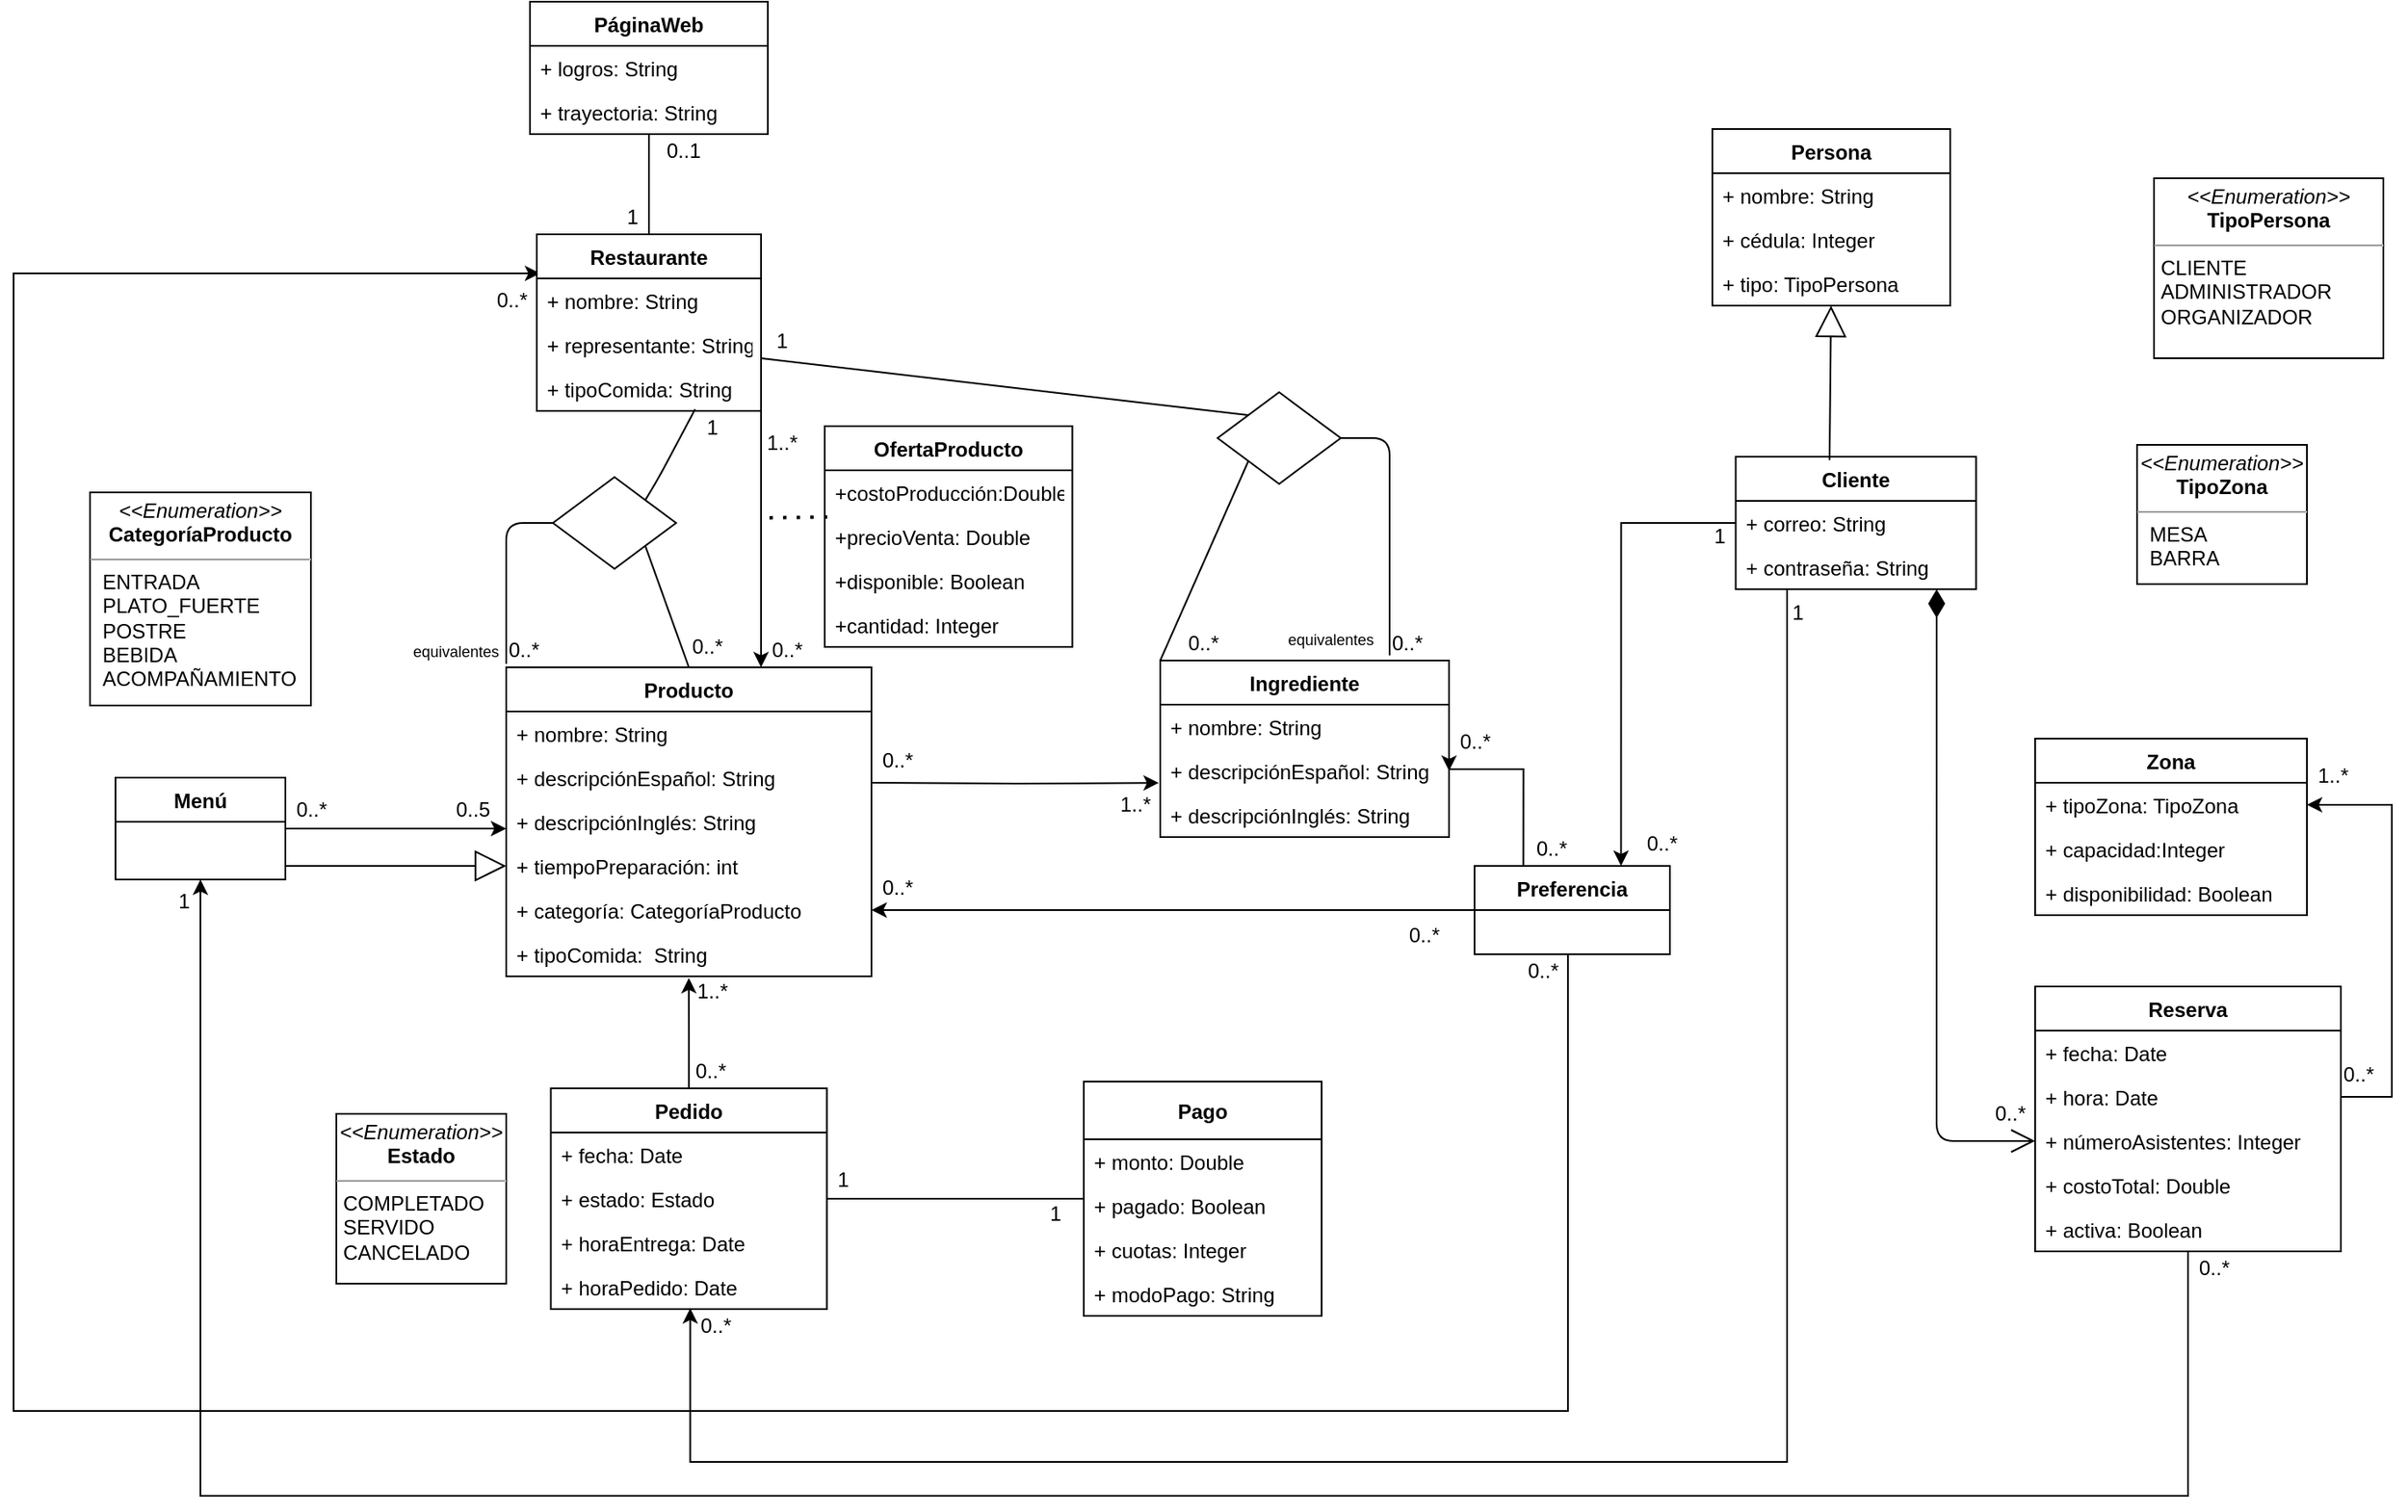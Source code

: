 <mxfile version="13.6.6" type="github">
  <diagram id="C5RBs43oDa-KdzZeNtuy" name="Page-1">
    <mxGraphModel dx="2070" dy="1846" grid="1" gridSize="10" guides="1" tooltips="1" connect="1" arrows="1" fold="1" page="1" pageScale="1" pageWidth="827" pageHeight="1169" math="0" shadow="0">
      <root>
        <mxCell id="WIyWlLk6GJQsqaUBKTNV-0" />
        <mxCell id="WIyWlLk6GJQsqaUBKTNV-1" parent="WIyWlLk6GJQsqaUBKTNV-0" />
        <mxCell id="G8lH4gLovTFMAIjntWoF-49" style="edgeStyle=orthogonalEdgeStyle;rounded=0;orthogonalLoop=1;jettySize=auto;html=1;entryX=-0.005;entryY=0.773;entryDx=0;entryDy=0;entryPerimeter=0;" parent="WIyWlLk6GJQsqaUBKTNV-1" target="G8lH4gLovTFMAIjntWoF-47" edge="1">
          <mxGeometry relative="1" as="geometry">
            <mxPoint x="535" y="420" as="sourcePoint" />
            <mxPoint x="695" y="417" as="targetPoint" />
          </mxGeometry>
        </mxCell>
        <mxCell id="G8lH4gLovTFMAIjntWoF-56" value="" style="endArrow=block;endSize=16;endFill=0;html=1;elbow=vertical;entryX=0;entryY=0.5;entryDx=0;entryDy=0;" parent="WIyWlLk6GJQsqaUBKTNV-1" target="G8lH4gLovTFMAIjntWoF-45" edge="1">
          <mxGeometry width="160" relative="1" as="geometry">
            <mxPoint x="190" y="469" as="sourcePoint" />
            <mxPoint x="330" y="462" as="targetPoint" />
          </mxGeometry>
        </mxCell>
        <mxCell id="G8lH4gLovTFMAIjntWoF-58" style="edgeStyle=none;rounded=0;orthogonalLoop=1;jettySize=auto;html=1;entryX=0.25;entryY=0;entryDx=0;entryDy=0;" parent="WIyWlLk6GJQsqaUBKTNV-1" source="G8lH4gLovTFMAIjntWoF-39" target="G8lH4gLovTFMAIjntWoF-39" edge="1">
          <mxGeometry relative="1" as="geometry" />
        </mxCell>
        <mxCell id="G8lH4gLovTFMAIjntWoF-59" style="edgeStyle=none;rounded=0;orthogonalLoop=1;jettySize=auto;html=1;exitX=0.5;exitY=0;exitDx=0;exitDy=0;" parent="WIyWlLk6GJQsqaUBKTNV-1" source="G8lH4gLovTFMAIjntWoF-39" target="G8lH4gLovTFMAIjntWoF-39" edge="1">
          <mxGeometry relative="1" as="geometry" />
        </mxCell>
        <mxCell id="lWYO2RM16D954IE-6P65-1" value="1..*" style="text;html=1;align=center;verticalAlign=middle;resizable=0;points=[];autosize=1;" parent="WIyWlLk6GJQsqaUBKTNV-1" vertex="1">
          <mxGeometry x="426" y="532.5" width="30" height="20" as="geometry" />
        </mxCell>
        <mxCell id="lWYO2RM16D954IE-6P65-16" value="&lt;p style=&quot;margin: 0px ; margin-top: 4px ; text-align: center&quot;&gt;&lt;i&gt;&amp;lt;&amp;lt;Enumeration&amp;gt;&amp;gt;&lt;/i&gt;&lt;br&gt;&lt;b&gt;CategoríaProducto&lt;/b&gt;&lt;/p&gt;&lt;hr size=&quot;1&quot;&gt;&lt;p style=&quot;margin: 0px ; margin-left: 4px&quot;&gt;&amp;nbsp;ENTRADA&lt;/p&gt;&lt;p style=&quot;margin: 0px ; margin-left: 4px&quot;&gt;&amp;nbsp;PLATO_FUERTE&lt;/p&gt;&lt;p style=&quot;margin: 0px ; margin-left: 4px&quot;&gt;&amp;nbsp;POSTRE&lt;/p&gt;&lt;p style=&quot;margin: 0px ; margin-left: 4px&quot;&gt;&amp;nbsp;BEBIDA&lt;/p&gt;&lt;p style=&quot;margin: 0px ; margin-left: 4px&quot;&gt;&amp;nbsp;ACOMPAÑAMIENTO&lt;/p&gt;" style="verticalAlign=top;align=left;overflow=fill;fontSize=12;fontFamily=Helvetica;html=1;" parent="WIyWlLk6GJQsqaUBKTNV-1" vertex="1">
          <mxGeometry x="75" y="249" width="130" height="125.5" as="geometry" />
        </mxCell>
        <mxCell id="lWYO2RM16D954IE-6P65-17" value="&lt;p style=&quot;margin: 0px ; margin-top: 4px ; text-align: center&quot;&gt;&lt;i&gt;&amp;lt;&amp;lt;Enumeration&amp;gt;&amp;gt;&lt;/i&gt;&lt;br&gt;&lt;b&gt;TipoZona&lt;/b&gt;&lt;/p&gt;&lt;hr size=&quot;1&quot;&gt;&lt;p style=&quot;margin: 0px ; margin-left: 4px&quot;&gt;&amp;nbsp;MESA&lt;/p&gt;&lt;p style=&quot;margin: 0px ; margin-left: 4px&quot;&gt;&amp;nbsp;BARRA&lt;/p&gt;&lt;p style=&quot;margin: 0px ; margin-left: 4px&quot;&gt;&lt;br&gt;&lt;/p&gt;" style="verticalAlign=top;align=left;overflow=fill;fontSize=12;fontFamily=Helvetica;html=1;" parent="WIyWlLk6GJQsqaUBKTNV-1" vertex="1">
          <mxGeometry x="1280" y="221" width="100" height="82" as="geometry" />
        </mxCell>
        <mxCell id="lWYO2RM16D954IE-6P65-52" style="edgeStyle=orthogonalEdgeStyle;rounded=0;orthogonalLoop=1;jettySize=auto;html=1;" parent="WIyWlLk6GJQsqaUBKTNV-1" source="G8lH4gLovTFMAIjntWoF-2" target="G8lH4gLovTFMAIjntWoF-25" edge="1">
          <mxGeometry relative="1" as="geometry">
            <Array as="points">
              <mxPoint x="470" y="250" />
              <mxPoint x="470" y="250" />
            </Array>
          </mxGeometry>
        </mxCell>
        <mxCell id="lWYO2RM16D954IE-6P65-53" value="" style="endArrow=none;dashed=1;html=1;dashPattern=1 3;strokeWidth=2;exitX=0.01;exitY=1.058;exitDx=0;exitDy=0;exitPerimeter=0;" parent="WIyWlLk6GJQsqaUBKTNV-1" source="lWYO2RM16D954IE-6P65-3" edge="1">
          <mxGeometry width="50" height="50" relative="1" as="geometry">
            <mxPoint x="568.5" y="280" as="sourcePoint" />
            <mxPoint x="470" y="264" as="targetPoint" />
          </mxGeometry>
        </mxCell>
        <mxCell id="lWYO2RM16D954IE-6P65-54" value="" style="rhombus;whiteSpace=wrap;html=1;" parent="WIyWlLk6GJQsqaUBKTNV-1" vertex="1">
          <mxGeometry x="347.5" y="240" width="72.5" height="54" as="geometry" />
        </mxCell>
        <mxCell id="lWYO2RM16D954IE-6P65-60" value="0..*" style="text;html=1;align=center;verticalAlign=middle;resizable=0;points=[];autosize=1;" parent="WIyWlLk6GJQsqaUBKTNV-1" vertex="1">
          <mxGeometry x="470" y="332" width="30" height="20" as="geometry" />
        </mxCell>
        <mxCell id="lWYO2RM16D954IE-6P65-64" value="1..*" style="text;html=1;align=center;verticalAlign=middle;resizable=0;points=[];autosize=1;" parent="WIyWlLk6GJQsqaUBKTNV-1" vertex="1">
          <mxGeometry x="675" y="423" width="30" height="20" as="geometry" />
        </mxCell>
        <mxCell id="lWYO2RM16D954IE-6P65-67" value="0..5" style="text;html=1;align=center;verticalAlign=middle;resizable=0;points=[];autosize=1;" parent="WIyWlLk6GJQsqaUBKTNV-1" vertex="1">
          <mxGeometry x="280" y="426" width="40" height="20" as="geometry" />
        </mxCell>
        <mxCell id="lWYO2RM16D954IE-6P65-68" style="edgeStyle=orthogonalEdgeStyle;rounded=0;orthogonalLoop=1;jettySize=auto;html=1;entryX=0.5;entryY=1.038;entryDx=0;entryDy=0;entryPerimeter=0;" parent="WIyWlLk6GJQsqaUBKTNV-1" source="lWYO2RM16D954IE-6P65-6" edge="1">
          <mxGeometry relative="1" as="geometry">
            <mxPoint x="427.5" y="534.988" as="targetPoint" />
          </mxGeometry>
        </mxCell>
        <mxCell id="lWYO2RM16D954IE-6P65-70" value="" style="endArrow=none;html=1;entryX=1;entryY=0.5;entryDx=0;entryDy=0;" parent="WIyWlLk6GJQsqaUBKTNV-1" source="lWYO2RM16D954IE-6P65-11" target="lWYO2RM16D954IE-6P65-7" edge="1">
          <mxGeometry width="50" height="50" relative="1" as="geometry">
            <mxPoint x="340" y="800" as="sourcePoint" />
            <mxPoint x="442" y="730" as="targetPoint" />
          </mxGeometry>
        </mxCell>
        <mxCell id="lWYO2RM16D954IE-6P65-71" value="1" style="text;html=1;align=center;verticalAlign=middle;resizable=0;points=[];autosize=1;" parent="WIyWlLk6GJQsqaUBKTNV-1" vertex="1">
          <mxGeometry x="507.5" y="644" width="20" height="20" as="geometry" />
        </mxCell>
        <mxCell id="lWYO2RM16D954IE-6P65-72" value="1" style="text;html=1;align=center;verticalAlign=middle;resizable=0;points=[];autosize=1;" parent="WIyWlLk6GJQsqaUBKTNV-1" vertex="1">
          <mxGeometry x="633.25" y="664" width="20" height="20" as="geometry" />
        </mxCell>
        <mxCell id="lWYO2RM16D954IE-6P65-73" value="0..*" style="text;html=1;align=center;verticalAlign=middle;resizable=0;points=[];autosize=1;" parent="WIyWlLk6GJQsqaUBKTNV-1" vertex="1">
          <mxGeometry x="425" y="580" width="30" height="20" as="geometry" />
        </mxCell>
        <mxCell id="lWYO2RM16D954IE-6P65-74" value="0..*" style="text;html=1;align=center;verticalAlign=middle;resizable=0;points=[];autosize=1;" parent="WIyWlLk6GJQsqaUBKTNV-1" vertex="1">
          <mxGeometry x="190" y="426" width="30" height="20" as="geometry" />
        </mxCell>
        <mxCell id="lWYO2RM16D954IE-6P65-75" value="1..*" style="text;html=1;align=center;verticalAlign=middle;resizable=0;points=[];autosize=1;" parent="WIyWlLk6GJQsqaUBKTNV-1" vertex="1">
          <mxGeometry x="467" y="210" width="30" height="20" as="geometry" />
        </mxCell>
        <mxCell id="lWYO2RM16D954IE-6P65-76" value="1" style="text;html=1;align=center;verticalAlign=middle;resizable=0;points=[];autosize=1;" parent="WIyWlLk6GJQsqaUBKTNV-1" vertex="1">
          <mxGeometry x="383.75" y="77" width="20" height="20" as="geometry" />
        </mxCell>
        <mxCell id="lWYO2RM16D954IE-6P65-77" value="0..1" style="text;html=1;align=center;verticalAlign=middle;resizable=0;points=[];autosize=1;" parent="WIyWlLk6GJQsqaUBKTNV-1" vertex="1">
          <mxGeometry x="403.75" y="38" width="40" height="20" as="geometry" />
        </mxCell>
        <mxCell id="lWYO2RM16D954IE-6P65-78" value="" style="endArrow=none;html=1;" parent="WIyWlLk6GJQsqaUBKTNV-1" source="G8lH4gLovTFMAIjntWoF-2" target="G8lH4gLovTFMAIjntWoF-24" edge="1">
          <mxGeometry width="50" height="50" relative="1" as="geometry">
            <mxPoint x="330" y="110" as="sourcePoint" />
            <mxPoint x="410" y="50" as="targetPoint" />
          </mxGeometry>
        </mxCell>
        <mxCell id="lWYO2RM16D954IE-6P65-81" value="" style="endArrow=block;endSize=16;endFill=0;html=1;elbow=vertical;" parent="WIyWlLk6GJQsqaUBKTNV-1" target="mlz2ho6D6sc-BdiUoQuA-1" edge="1">
          <mxGeometry width="160" relative="1" as="geometry">
            <mxPoint x="1099" y="230" as="sourcePoint" />
            <mxPoint x="1152" y="281" as="targetPoint" />
          </mxGeometry>
        </mxCell>
        <mxCell id="lWYO2RM16D954IE-6P65-160" style="edgeStyle=orthogonalEdgeStyle;rounded=0;orthogonalLoop=1;jettySize=auto;html=1;entryX=0.75;entryY=0;entryDx=0;entryDy=0;" parent="WIyWlLk6GJQsqaUBKTNV-1" source="lWYO2RM16D954IE-6P65-85" target="lWYO2RM16D954IE-6P65-143" edge="1">
          <mxGeometry relative="1" as="geometry" />
        </mxCell>
        <mxCell id="lWYO2RM16D954IE-6P65-94" style="edgeStyle=orthogonalEdgeStyle;rounded=0;orthogonalLoop=1;jettySize=auto;html=1;" parent="WIyWlLk6GJQsqaUBKTNV-1" source="G8lH4gLovTFMAIjntWoF-50" edge="1">
          <mxGeometry relative="1" as="geometry">
            <mxPoint x="320" y="447" as="targetPoint" />
          </mxGeometry>
        </mxCell>
        <mxCell id="G8lH4gLovTFMAIjntWoF-50" value="Menú" style="swimlane;fontStyle=1;align=center;verticalAlign=top;childLayout=stackLayout;horizontal=1;startSize=26;horizontalStack=0;resizeParent=1;resizeParentMax=0;resizeLast=0;collapsible=1;marginBottom=0;" parent="WIyWlLk6GJQsqaUBKTNV-1" vertex="1">
          <mxGeometry x="90" y="417" width="100" height="60" as="geometry" />
        </mxCell>
        <mxCell id="lWYO2RM16D954IE-6P65-98" value="0..*" style="text;html=1;align=center;verticalAlign=middle;resizable=0;points=[];autosize=1;" parent="WIyWlLk6GJQsqaUBKTNV-1" vertex="1">
          <mxGeometry x="535" y="397" width="30" height="20" as="geometry" />
        </mxCell>
        <mxCell id="lWYO2RM16D954IE-6P65-43" value="Reserva" style="swimlane;fontStyle=1;childLayout=stackLayout;horizontal=1;startSize=26;fillColor=none;horizontalStack=0;resizeParent=1;resizeParentMax=0;resizeLast=0;collapsible=1;marginBottom=0;" parent="WIyWlLk6GJQsqaUBKTNV-1" vertex="1">
          <mxGeometry x="1220" y="540" width="180" height="156" as="geometry" />
        </mxCell>
        <mxCell id="lWYO2RM16D954IE-6P65-44" value="+ fecha: Date" style="text;strokeColor=none;fillColor=none;align=left;verticalAlign=top;spacingLeft=4;spacingRight=4;overflow=hidden;rotatable=0;points=[[0,0.5],[1,0.5]];portConstraint=eastwest;" parent="lWYO2RM16D954IE-6P65-43" vertex="1">
          <mxGeometry y="26" width="180" height="26" as="geometry" />
        </mxCell>
        <mxCell id="lWYO2RM16D954IE-6P65-45" value="+ hora: Date&#xa;" style="text;strokeColor=none;fillColor=none;align=left;verticalAlign=top;spacingLeft=4;spacingRight=4;overflow=hidden;rotatable=0;points=[[0,0.5],[1,0.5]];portConstraint=eastwest;" parent="lWYO2RM16D954IE-6P65-43" vertex="1">
          <mxGeometry y="52" width="180" height="26" as="geometry" />
        </mxCell>
        <mxCell id="z9EYBBxq6BNeT-gzfXoJ-1" value="+ númeroAsistentes: Integer" style="text;strokeColor=none;fillColor=none;align=left;verticalAlign=top;spacingLeft=4;spacingRight=4;overflow=hidden;rotatable=0;points=[[0,0.5],[1,0.5]];portConstraint=eastwest;" parent="lWYO2RM16D954IE-6P65-43" vertex="1">
          <mxGeometry y="78" width="180" height="26" as="geometry" />
        </mxCell>
        <mxCell id="lWYO2RM16D954IE-6P65-46" value="+ costoTotal: Double" style="text;strokeColor=none;fillColor=none;align=left;verticalAlign=top;spacingLeft=4;spacingRight=4;overflow=hidden;rotatable=0;points=[[0,0.5],[1,0.5]];portConstraint=eastwest;" parent="lWYO2RM16D954IE-6P65-43" vertex="1">
          <mxGeometry y="104" width="180" height="26" as="geometry" />
        </mxCell>
        <mxCell id="LS7pylw66wCmVB_VHnnQ-7" value="+ activa: Boolean" style="text;strokeColor=none;fillColor=none;align=left;verticalAlign=top;spacingLeft=4;spacingRight=4;overflow=hidden;rotatable=0;points=[[0,0.5],[1,0.5]];portConstraint=eastwest;" parent="lWYO2RM16D954IE-6P65-43" vertex="1">
          <mxGeometry y="130" width="180" height="26" as="geometry" />
        </mxCell>
        <mxCell id="lWYO2RM16D954IE-6P65-113" value="" style="endArrow=none;html=1;entryX=1;entryY=1;entryDx=0;entryDy=0;exitX=0.5;exitY=0;exitDx=0;exitDy=0;" parent="WIyWlLk6GJQsqaUBKTNV-1" source="G8lH4gLovTFMAIjntWoF-25" target="lWYO2RM16D954IE-6P65-54" edge="1">
          <mxGeometry width="50" height="50" relative="1" as="geometry">
            <mxPoint x="394" y="331" as="sourcePoint" />
            <mxPoint x="441" y="240" as="targetPoint" />
          </mxGeometry>
        </mxCell>
        <mxCell id="lWYO2RM16D954IE-6P65-117" value="" style="endArrow=none;html=1;exitX=1;exitY=0;exitDx=0;exitDy=0;entryX=0.706;entryY=0.962;entryDx=0;entryDy=0;entryPerimeter=0;" parent="WIyWlLk6GJQsqaUBKTNV-1" source="lWYO2RM16D954IE-6P65-54" target="G8lH4gLovTFMAIjntWoF-17" edge="1">
          <mxGeometry width="50" height="50" relative="1" as="geometry">
            <mxPoint x="297.5" y="240" as="sourcePoint" />
            <mxPoint x="420" y="230" as="targetPoint" />
            <Array as="points">
              <mxPoint x="410" y="240" />
            </Array>
          </mxGeometry>
        </mxCell>
        <mxCell id="lWYO2RM16D954IE-6P65-118" value="" style="endArrow=none;html=1;entryX=0;entryY=0.5;entryDx=0;entryDy=0;" parent="WIyWlLk6GJQsqaUBKTNV-1" target="lWYO2RM16D954IE-6P65-54" edge="1">
          <mxGeometry width="50" height="50" relative="1" as="geometry">
            <mxPoint x="320" y="350" as="sourcePoint" />
            <mxPoint x="329" y="252" as="targetPoint" />
            <Array as="points">
              <mxPoint x="320" y="267" />
            </Array>
          </mxGeometry>
        </mxCell>
        <mxCell id="lWYO2RM16D954IE-6P65-119" value="0..*" style="text;html=1;align=center;verticalAlign=middle;resizable=0;points=[];autosize=1;" parent="WIyWlLk6GJQsqaUBKTNV-1" vertex="1">
          <mxGeometry x="315" y="332" width="30" height="20" as="geometry" />
        </mxCell>
        <mxCell id="lWYO2RM16D954IE-6P65-122" value="" style="rhombus;whiteSpace=wrap;html=1;" parent="WIyWlLk6GJQsqaUBKTNV-1" vertex="1">
          <mxGeometry x="738.75" y="190" width="72.5" height="54" as="geometry" />
        </mxCell>
        <mxCell id="G8lH4gLovTFMAIjntWoF-25" value="Producto" style="swimlane;fontStyle=1;align=center;verticalAlign=top;childLayout=stackLayout;horizontal=1;startSize=26;horizontalStack=0;resizeParent=1;resizeParentMax=0;resizeLast=0;collapsible=1;marginBottom=0;" parent="WIyWlLk6GJQsqaUBKTNV-1" vertex="1">
          <mxGeometry x="320" y="352" width="215" height="182" as="geometry" />
        </mxCell>
        <mxCell id="G8lH4gLovTFMAIjntWoF-26" value="+ nombre: String" style="text;strokeColor=none;fillColor=none;align=left;verticalAlign=top;spacingLeft=4;spacingRight=4;overflow=hidden;rotatable=0;points=[[0,0.5],[1,0.5]];portConstraint=eastwest;" parent="G8lH4gLovTFMAIjntWoF-25" vertex="1">
          <mxGeometry y="26" width="215" height="26" as="geometry" />
        </mxCell>
        <mxCell id="G8lH4gLovTFMAIjntWoF-43" value="+ descripciónEspañol: String" style="text;strokeColor=none;fillColor=none;align=left;verticalAlign=top;spacingLeft=4;spacingRight=4;overflow=hidden;rotatable=0;points=[[0,0.5],[1,0.5]];portConstraint=eastwest;" parent="G8lH4gLovTFMAIjntWoF-25" vertex="1">
          <mxGeometry y="52" width="215" height="26" as="geometry" />
        </mxCell>
        <mxCell id="G8lH4gLovTFMAIjntWoF-44" value="+ descripciónInglés: String" style="text;strokeColor=none;fillColor=none;align=left;verticalAlign=top;spacingLeft=4;spacingRight=4;overflow=hidden;rotatable=0;points=[[0,0.5],[1,0.5]];portConstraint=eastwest;" parent="G8lH4gLovTFMAIjntWoF-25" vertex="1">
          <mxGeometry y="78" width="215" height="26" as="geometry" />
        </mxCell>
        <mxCell id="G8lH4gLovTFMAIjntWoF-45" value="+ tiempoPreparación: int" style="text;strokeColor=none;fillColor=none;align=left;verticalAlign=top;spacingLeft=4;spacingRight=4;overflow=hidden;rotatable=0;points=[[0,0.5],[1,0.5]];portConstraint=eastwest;" parent="G8lH4gLovTFMAIjntWoF-25" vertex="1">
          <mxGeometry y="104" width="215" height="26" as="geometry" />
        </mxCell>
        <mxCell id="G8lH4gLovTFMAIjntWoF-33" value="+ categoría: CategoríaProducto" style="text;strokeColor=none;fillColor=none;align=left;verticalAlign=top;spacingLeft=4;spacingRight=4;overflow=hidden;rotatable=0;points=[[0,0.5],[1,0.5]];portConstraint=eastwest;" parent="G8lH4gLovTFMAIjntWoF-25" vertex="1">
          <mxGeometry y="130" width="215" height="26" as="geometry" />
        </mxCell>
        <mxCell id="lWYO2RM16D954IE-6P65-142" value="+ tipoComida:  String" style="text;strokeColor=none;fillColor=none;align=left;verticalAlign=top;spacingLeft=4;spacingRight=4;overflow=hidden;rotatable=0;points=[[0,0.5],[1,0.5]];portConstraint=eastwest;" parent="G8lH4gLovTFMAIjntWoF-25" vertex="1">
          <mxGeometry y="156" width="215" height="26" as="geometry" />
        </mxCell>
        <mxCell id="lWYO2RM16D954IE-6P65-128" value="" style="endArrow=none;html=1;entryX=1;entryY=0.808;entryDx=0;entryDy=0;exitX=0;exitY=0;exitDx=0;exitDy=0;entryPerimeter=0;" parent="WIyWlLk6GJQsqaUBKTNV-1" source="lWYO2RM16D954IE-6P65-122" target="fQCK8GI9MLXAGGj5P5s3-0" edge="1">
          <mxGeometry width="50" height="50" relative="1" as="geometry">
            <mxPoint x="840" y="370" as="sourcePoint" />
            <mxPoint x="890" y="320" as="targetPoint" />
          </mxGeometry>
        </mxCell>
        <mxCell id="lWYO2RM16D954IE-6P65-129" value="" style="endArrow=none;html=1;entryX=0;entryY=1;entryDx=0;entryDy=0;exitX=0;exitY=0;exitDx=0;exitDy=0;" parent="WIyWlLk6GJQsqaUBKTNV-1" source="G8lH4gLovTFMAIjntWoF-39" target="lWYO2RM16D954IE-6P65-122" edge="1">
          <mxGeometry width="50" height="50" relative="1" as="geometry">
            <mxPoint x="690" y="344" as="sourcePoint" />
            <mxPoint x="750" y="205" as="targetPoint" />
          </mxGeometry>
        </mxCell>
        <mxCell id="lWYO2RM16D954IE-6P65-131" value="" style="endArrow=none;html=1;entryX=1;entryY=0.5;entryDx=0;entryDy=0;" parent="WIyWlLk6GJQsqaUBKTNV-1" target="lWYO2RM16D954IE-6P65-122" edge="1">
          <mxGeometry width="50" height="50" relative="1" as="geometry">
            <mxPoint x="840" y="345" as="sourcePoint" />
            <mxPoint x="1260" y="315" as="targetPoint" />
            <Array as="points">
              <mxPoint x="840" y="217" />
            </Array>
          </mxGeometry>
        </mxCell>
        <mxCell id="lWYO2RM16D954IE-6P65-132" value="0..*" style="text;html=1;align=center;verticalAlign=middle;resizable=0;points=[];autosize=1;" parent="WIyWlLk6GJQsqaUBKTNV-1" vertex="1">
          <mxGeometry x="835" y="328" width="30" height="20" as="geometry" />
        </mxCell>
        <mxCell id="lWYO2RM16D954IE-6P65-2" value="OfertaProducto" style="swimlane;fontStyle=1;childLayout=stackLayout;horizontal=1;startSize=26;fillColor=none;horizontalStack=0;resizeParent=1;resizeParentMax=0;resizeLast=0;collapsible=1;marginBottom=0;shadow=0;" parent="WIyWlLk6GJQsqaUBKTNV-1" vertex="1">
          <mxGeometry x="507.5" y="210" width="145.75" height="130" as="geometry" />
        </mxCell>
        <mxCell id="lWYO2RM16D954IE-6P65-3" value="+costoProducción:Double" style="text;strokeColor=none;fillColor=none;align=left;verticalAlign=top;spacingLeft=4;spacingRight=4;overflow=hidden;rotatable=0;points=[[0,0.5],[1,0.5]];portConstraint=eastwest;" parent="lWYO2RM16D954IE-6P65-2" vertex="1">
          <mxGeometry y="26" width="145.75" height="26" as="geometry" />
        </mxCell>
        <mxCell id="lWYO2RM16D954IE-6P65-4" value="+precioVenta: Double" style="text;strokeColor=none;fillColor=none;align=left;verticalAlign=top;spacingLeft=4;spacingRight=4;overflow=hidden;rotatable=0;points=[[0,0.5],[1,0.5]];portConstraint=eastwest;" parent="lWYO2RM16D954IE-6P65-2" vertex="1">
          <mxGeometry y="52" width="145.75" height="26" as="geometry" />
        </mxCell>
        <mxCell id="lWYO2RM16D954IE-6P65-5" value="+disponible: Boolean" style="text;strokeColor=none;fillColor=none;align=left;verticalAlign=top;spacingLeft=4;spacingRight=4;overflow=hidden;rotatable=0;points=[[0,0.5],[1,0.5]];portConstraint=eastwest;" parent="lWYO2RM16D954IE-6P65-2" vertex="1">
          <mxGeometry y="78" width="145.75" height="26" as="geometry" />
        </mxCell>
        <mxCell id="v-9dEvFphqcEGyPLS1hG-0" value="+cantidad: Integer" style="text;strokeColor=none;fillColor=none;align=left;verticalAlign=top;spacingLeft=4;spacingRight=4;overflow=hidden;rotatable=0;points=[[0,0.5],[1,0.5]];portConstraint=eastwest;" parent="lWYO2RM16D954IE-6P65-2" vertex="1">
          <mxGeometry y="104" width="145.75" height="26" as="geometry" />
        </mxCell>
        <mxCell id="lWYO2RM16D954IE-6P65-135" value="0..*" style="text;html=1;align=center;verticalAlign=middle;resizable=0;points=[];autosize=1;" parent="WIyWlLk6GJQsqaUBKTNV-1" vertex="1">
          <mxGeometry x="1190" y="604.5" width="30" height="20" as="geometry" />
        </mxCell>
        <mxCell id="lWYO2RM16D954IE-6P65-137" style="edgeStyle=orthogonalEdgeStyle;rounded=0;orthogonalLoop=1;jettySize=auto;html=1;entryX=1;entryY=0.5;entryDx=0;entryDy=0;" parent="WIyWlLk6GJQsqaUBKTNV-1" source="lWYO2RM16D954IE-6P65-45" target="lWYO2RM16D954IE-6P65-19" edge="1">
          <mxGeometry relative="1" as="geometry">
            <Array as="points">
              <mxPoint x="1430" y="605" />
              <mxPoint x="1430" y="433" />
            </Array>
          </mxGeometry>
        </mxCell>
        <mxCell id="lWYO2RM16D954IE-6P65-139" value="0..*" style="text;html=1;align=center;verticalAlign=middle;resizable=0;points=[];autosize=1;" parent="WIyWlLk6GJQsqaUBKTNV-1" vertex="1">
          <mxGeometry x="1395" y="582" width="30" height="20" as="geometry" />
        </mxCell>
        <mxCell id="lWYO2RM16D954IE-6P65-150" style="edgeStyle=orthogonalEdgeStyle;rounded=0;orthogonalLoop=1;jettySize=auto;html=1;exitX=0;exitY=0.5;exitDx=0;exitDy=0;" parent="WIyWlLk6GJQsqaUBKTNV-1" source="lWYO2RM16D954IE-6P65-143" target="G8lH4gLovTFMAIjntWoF-33" edge="1">
          <mxGeometry relative="1" as="geometry" />
        </mxCell>
        <mxCell id="lWYO2RM16D954IE-6P65-152" style="edgeStyle=orthogonalEdgeStyle;rounded=0;orthogonalLoop=1;jettySize=auto;html=1;exitX=0.25;exitY=0;exitDx=0;exitDy=0;entryX=1;entryY=0.5;entryDx=0;entryDy=0;" parent="WIyWlLk6GJQsqaUBKTNV-1" source="lWYO2RM16D954IE-6P65-143" edge="1" target="G8lH4gLovTFMAIjntWoF-47">
          <mxGeometry relative="1" as="geometry">
            <mxPoint x="870" y="420" as="targetPoint" />
            <Array as="points">
              <mxPoint x="919" y="412" />
            </Array>
          </mxGeometry>
        </mxCell>
        <mxCell id="lWYO2RM16D954IE-6P65-151" value="0..*" style="text;html=1;align=center;verticalAlign=middle;resizable=0;points=[];autosize=1;" parent="WIyWlLk6GJQsqaUBKTNV-1" vertex="1">
          <mxGeometry x="535" y="471.5" width="30" height="20" as="geometry" />
        </mxCell>
        <mxCell id="lWYO2RM16D954IE-6P65-166" style="edgeStyle=orthogonalEdgeStyle;rounded=0;orthogonalLoop=1;jettySize=auto;html=1;" parent="WIyWlLk6GJQsqaUBKTNV-1" source="lWYO2RM16D954IE-6P65-143" edge="1">
          <mxGeometry relative="1" as="geometry">
            <mxPoint x="340" y="120" as="targetPoint" />
            <Array as="points">
              <mxPoint x="945" y="790" />
              <mxPoint x="30" y="790" />
              <mxPoint x="30" y="120" />
            </Array>
          </mxGeometry>
        </mxCell>
        <mxCell id="lWYO2RM16D954IE-6P65-168" value="0..*" style="text;html=1;align=center;verticalAlign=middle;resizable=0;points=[];autosize=1;" parent="WIyWlLk6GJQsqaUBKTNV-1" vertex="1">
          <mxGeometry x="308" y="126" width="30" height="20" as="geometry" />
        </mxCell>
        <mxCell id="lWYO2RM16D954IE-6P65-6" value="Pedido" style="swimlane;fontStyle=1;childLayout=stackLayout;horizontal=1;startSize=26;fillColor=none;horizontalStack=0;resizeParent=1;resizeParentMax=0;resizeLast=0;collapsible=1;marginBottom=0;" parent="WIyWlLk6GJQsqaUBKTNV-1" vertex="1">
          <mxGeometry x="346.25" y="600" width="162.5" height="130" as="geometry" />
        </mxCell>
        <mxCell id="lWYO2RM16D954IE-6P65-8" value="+ fecha: Date" style="text;strokeColor=none;fillColor=none;align=left;verticalAlign=top;spacingLeft=4;spacingRight=4;overflow=hidden;rotatable=0;points=[[0,0.5],[1,0.5]];portConstraint=eastwest;" parent="lWYO2RM16D954IE-6P65-6" vertex="1">
          <mxGeometry y="26" width="162.5" height="26" as="geometry" />
        </mxCell>
        <mxCell id="lWYO2RM16D954IE-6P65-7" value="+ estado: Estado" style="text;strokeColor=none;fillColor=none;align=left;verticalAlign=top;spacingLeft=4;spacingRight=4;overflow=hidden;rotatable=0;points=[[0,0.5],[1,0.5]];portConstraint=eastwest;" parent="lWYO2RM16D954IE-6P65-6" vertex="1">
          <mxGeometry y="52" width="162.5" height="26" as="geometry" />
        </mxCell>
        <mxCell id="lWYO2RM16D954IE-6P65-10" value="+ horaEntrega: Date" style="text;strokeColor=none;fillColor=none;align=left;verticalAlign=top;spacingLeft=4;spacingRight=4;overflow=hidden;rotatable=0;points=[[0,0.5],[1,0.5]];portConstraint=eastwest;" parent="lWYO2RM16D954IE-6P65-6" vertex="1">
          <mxGeometry y="78" width="162.5" height="26" as="geometry" />
        </mxCell>
        <mxCell id="z9EYBBxq6BNeT-gzfXoJ-0" value="+ horaPedido: Date" style="text;strokeColor=none;fillColor=none;align=left;verticalAlign=top;spacingLeft=4;spacingRight=4;overflow=hidden;rotatable=0;points=[[0,0.5],[1,0.5]];portConstraint=eastwest;" parent="lWYO2RM16D954IE-6P65-6" vertex="1">
          <mxGeometry y="104" width="162.5" height="26" as="geometry" />
        </mxCell>
        <mxCell id="hV3lQQJAesStD1puutez-0" value="&lt;font style=&quot;font-size: 9px&quot;&gt;equivalentes&lt;/font&gt;" style="text;html=1;align=center;verticalAlign=middle;resizable=0;points=[];autosize=1;" parent="WIyWlLk6GJQsqaUBKTNV-1" vertex="1">
          <mxGeometry x="255" y="332" width="70" height="20" as="geometry" />
        </mxCell>
        <mxCell id="hV3lQQJAesStD1puutez-2" value="&lt;font style=&quot;font-size: 9px&quot;&gt;equivalentes&lt;/font&gt;" style="text;html=1;align=center;verticalAlign=middle;resizable=0;points=[];autosize=1;" parent="WIyWlLk6GJQsqaUBKTNV-1" vertex="1">
          <mxGeometry x="770" y="325" width="70" height="20" as="geometry" />
        </mxCell>
        <mxCell id="hV3lQQJAesStD1puutez-7" value="0..*" style="text;html=1;align=center;verticalAlign=middle;resizable=0;points=[];autosize=1;" parent="WIyWlLk6GJQsqaUBKTNV-1" vertex="1">
          <mxGeometry x="715" y="328" width="30" height="20" as="geometry" />
        </mxCell>
        <mxCell id="hV3lQQJAesStD1puutez-8" value="1" style="text;html=1;align=center;verticalAlign=middle;resizable=0;points=[];autosize=1;" parent="WIyWlLk6GJQsqaUBKTNV-1" vertex="1">
          <mxGeometry x="472" y="150" width="20" height="20" as="geometry" />
        </mxCell>
        <mxCell id="lWYO2RM16D954IE-6P65-18" value="Zona" style="swimlane;fontStyle=1;childLayout=stackLayout;horizontal=1;startSize=26;fillColor=none;horizontalStack=0;resizeParent=1;resizeParentMax=0;resizeLast=0;collapsible=1;marginBottom=0;" parent="WIyWlLk6GJQsqaUBKTNV-1" vertex="1">
          <mxGeometry x="1220" y="394" width="160" height="104" as="geometry">
            <mxRectangle x="570" y="90" width="60" height="26" as="alternateBounds" />
          </mxGeometry>
        </mxCell>
        <mxCell id="lWYO2RM16D954IE-6P65-19" value="+ tipoZona: TipoZona" style="text;strokeColor=none;fillColor=none;align=left;verticalAlign=top;spacingLeft=4;spacingRight=4;overflow=hidden;rotatable=0;points=[[0,0.5],[1,0.5]];portConstraint=eastwest;" parent="lWYO2RM16D954IE-6P65-18" vertex="1">
          <mxGeometry y="26" width="160" height="26" as="geometry" />
        </mxCell>
        <mxCell id="fQCK8GI9MLXAGGj5P5s3-3" value="+ capacidad:Integer" style="text;strokeColor=none;fillColor=none;align=left;verticalAlign=top;spacingLeft=4;spacingRight=4;overflow=hidden;rotatable=0;points=[[0,0.5],[1,0.5]];portConstraint=eastwest;" vertex="1" parent="lWYO2RM16D954IE-6P65-18">
          <mxGeometry y="52" width="160" height="26" as="geometry" />
        </mxCell>
        <mxCell id="lWYO2RM16D954IE-6P65-21" value="+ disponibilidad: Boolean" style="text;strokeColor=none;fillColor=none;align=left;verticalAlign=top;spacingLeft=4;spacingRight=4;overflow=hidden;rotatable=0;points=[[0,0.5],[1,0.5]];portConstraint=eastwest;" parent="lWYO2RM16D954IE-6P65-18" vertex="1">
          <mxGeometry y="78" width="160" height="26" as="geometry" />
        </mxCell>
        <mxCell id="4QOUBigQVk_e8kGPV9fo-7" value="" style="endArrow=open;html=1;endSize=12;startArrow=diamondThin;startSize=14;startFill=1;edgeStyle=orthogonalEdgeStyle;align=left;verticalAlign=bottom;entryX=0;entryY=0.5;entryDx=0;entryDy=0;exitX=0.836;exitY=1;exitDx=0;exitDy=0;exitPerimeter=0;" parent="WIyWlLk6GJQsqaUBKTNV-1" target="z9EYBBxq6BNeT-gzfXoJ-1" edge="1" source="lWYO2RM16D954IE-6P65-87">
          <mxGeometry x="0.777" y="191" relative="1" as="geometry">
            <mxPoint x="1160" y="310" as="sourcePoint" />
            <mxPoint x="1310" y="510" as="targetPoint" />
            <mxPoint as="offset" />
          </mxGeometry>
        </mxCell>
        <mxCell id="4QOUBigQVk_e8kGPV9fo-9" value="1" style="text;html=1;align=center;verticalAlign=middle;resizable=0;points=[];autosize=1;" parent="WIyWlLk6GJQsqaUBKTNV-1" vertex="1">
          <mxGeometry x="1023.75" y="265" width="20" height="20" as="geometry" />
        </mxCell>
        <mxCell id="pvyvYuHBWzStjaBC78xh-2" value="0..*" style="text;html=1;align=center;verticalAlign=middle;resizable=0;points=[];autosize=1;" parent="WIyWlLk6GJQsqaUBKTNV-1" vertex="1">
          <mxGeometry x="845" y="500" width="30" height="20" as="geometry" />
        </mxCell>
        <mxCell id="LS7pylw66wCmVB_VHnnQ-4" value="0..*" style="text;html=1;align=center;verticalAlign=middle;resizable=0;points=[];autosize=1;" parent="WIyWlLk6GJQsqaUBKTNV-1" vertex="1">
          <mxGeometry x="428" y="730" width="30" height="20" as="geometry" />
        </mxCell>
        <mxCell id="4QOUBigQVk_e8kGPV9fo-12" value="0..*" style="text;html=1;align=center;verticalAlign=middle;resizable=0;points=[];autosize=1;" parent="WIyWlLk6GJQsqaUBKTNV-1" vertex="1">
          <mxGeometry x="423" y="330" width="30" height="20" as="geometry" />
        </mxCell>
        <mxCell id="pvyvYuHBWzStjaBC78xh-3" value="0..*" style="text;html=1;align=center;verticalAlign=middle;resizable=0;points=[];autosize=1;" parent="WIyWlLk6GJQsqaUBKTNV-1" vertex="1">
          <mxGeometry x="914.75" y="521" width="30" height="20" as="geometry" />
        </mxCell>
        <mxCell id="pvyvYuHBWzStjaBC78xh-4" value="0..*" style="text;html=1;align=center;verticalAlign=middle;resizable=0;points=[];autosize=1;" parent="WIyWlLk6GJQsqaUBKTNV-1" vertex="1">
          <mxGeometry x="920" y="449" width="30" height="20" as="geometry" />
        </mxCell>
        <mxCell id="pvyvYuHBWzStjaBC78xh-5" value="0..*" style="text;html=1;align=center;verticalAlign=middle;resizable=0;points=[];autosize=1;" parent="WIyWlLk6GJQsqaUBKTNV-1" vertex="1">
          <mxGeometry x="985" y="446" width="30" height="20" as="geometry" />
        </mxCell>
        <mxCell id="pvyvYuHBWzStjaBC78xh-6" value="0..*" style="text;html=1;align=center;verticalAlign=middle;resizable=0;points=[];autosize=1;" parent="WIyWlLk6GJQsqaUBKTNV-1" vertex="1">
          <mxGeometry x="875" y="386" width="30" height="20" as="geometry" />
        </mxCell>
        <mxCell id="lWYO2RM16D954IE-6P65-143" value="Preferencia" style="swimlane;fontStyle=1;childLayout=stackLayout;horizontal=1;startSize=26;fillColor=none;horizontalStack=0;resizeParent=1;resizeParentMax=0;resizeLast=0;collapsible=1;marginBottom=0;shadow=0;strokeColor=#000000;" parent="WIyWlLk6GJQsqaUBKTNV-1" vertex="1">
          <mxGeometry x="890" y="469" width="115" height="52" as="geometry" />
        </mxCell>
        <mxCell id="LS7pylw66wCmVB_VHnnQ-3" style="edgeStyle=orthogonalEdgeStyle;rounded=0;orthogonalLoop=1;jettySize=auto;html=1;entryX=0.505;entryY=0.979;entryDx=0;entryDy=0;entryPerimeter=0;" parent="WIyWlLk6GJQsqaUBKTNV-1" source="lWYO2RM16D954IE-6P65-87" target="z9EYBBxq6BNeT-gzfXoJ-0" edge="1">
          <mxGeometry relative="1" as="geometry">
            <mxPoint x="1052.5" y="604.5" as="sourcePoint" />
            <Array as="points">
              <mxPoint x="1074" y="820" />
              <mxPoint x="428" y="820" />
            </Array>
          </mxGeometry>
        </mxCell>
        <mxCell id="LS7pylw66wCmVB_VHnnQ-5" value="1" style="text;html=1;align=center;verticalAlign=middle;resizable=0;points=[];autosize=1;" parent="WIyWlLk6GJQsqaUBKTNV-1" vertex="1">
          <mxGeometry x="1070" y="310" width="20" height="20" as="geometry" />
        </mxCell>
        <mxCell id="LS7pylw66wCmVB_VHnnQ-6" value="&lt;p style=&quot;margin: 0px ; margin-top: 4px ; text-align: center&quot;&gt;&lt;i&gt;&amp;lt;&amp;lt;Enumeration&amp;gt;&amp;gt;&lt;/i&gt;&lt;br&gt;&lt;b&gt;Estado&lt;/b&gt;&lt;/p&gt;&lt;hr size=&quot;1&quot;&gt;&lt;p style=&quot;margin: 0px ; margin-left: 4px&quot;&gt;&lt;span&gt;COMPLETADO&lt;/span&gt;&lt;/p&gt;&lt;p style=&quot;margin: 0px ; margin-left: 4px&quot;&gt;&lt;span&gt;SERVIDO&lt;/span&gt;&lt;/p&gt;&lt;p style=&quot;margin: 0px ; margin-left: 4px&quot;&gt;CANCELADO&lt;/p&gt;&lt;p style=&quot;margin: 0px ; margin-left: 4px&quot;&gt;&lt;br&gt;&lt;/p&gt;" style="verticalAlign=top;align=left;overflow=fill;fontSize=12;fontFamily=Helvetica;html=1;" parent="WIyWlLk6GJQsqaUBKTNV-1" vertex="1">
          <mxGeometry x="220" y="615" width="100" height="100" as="geometry" />
        </mxCell>
        <mxCell id="lWYO2RM16D954IE-6P65-11" value="Pago" style="swimlane;fontStyle=1;childLayout=stackLayout;horizontal=1;startSize=34;fillColor=none;horizontalStack=0;resizeParent=1;resizeParentMax=0;resizeLast=0;collapsible=1;marginBottom=0;" parent="WIyWlLk6GJQsqaUBKTNV-1" vertex="1">
          <mxGeometry x="660" y="596" width="140" height="138" as="geometry" />
        </mxCell>
        <mxCell id="4QOUBigQVk_e8kGPV9fo-13" value="+ monto: Double" style="text;strokeColor=none;fillColor=none;align=left;verticalAlign=top;spacingLeft=4;spacingRight=4;overflow=hidden;rotatable=0;points=[[0,0.5],[1,0.5]];portConstraint=eastwest;" parent="lWYO2RM16D954IE-6P65-11" vertex="1">
          <mxGeometry y="34" width="140" height="26" as="geometry" />
        </mxCell>
        <mxCell id="lWYO2RM16D954IE-6P65-13" value="+ pagado: Boolean" style="text;strokeColor=none;fillColor=none;align=left;verticalAlign=top;spacingLeft=4;spacingRight=4;overflow=hidden;rotatable=0;points=[[0,0.5],[1,0.5]];portConstraint=eastwest;" parent="lWYO2RM16D954IE-6P65-11" vertex="1">
          <mxGeometry y="60" width="140" height="26" as="geometry" />
        </mxCell>
        <mxCell id="lWYO2RM16D954IE-6P65-14" value="+ cuotas: Integer" style="text;strokeColor=none;fillColor=none;align=left;verticalAlign=top;spacingLeft=4;spacingRight=4;overflow=hidden;rotatable=0;points=[[0,0.5],[1,0.5]];portConstraint=eastwest;" parent="lWYO2RM16D954IE-6P65-11" vertex="1">
          <mxGeometry y="86" width="140" height="26" as="geometry" />
        </mxCell>
        <mxCell id="lWYO2RM16D954IE-6P65-15" value="+ modoPago: String" style="text;strokeColor=none;fillColor=none;align=left;verticalAlign=top;spacingLeft=4;spacingRight=4;overflow=hidden;rotatable=0;points=[[0,0.5],[1,0.5]];portConstraint=eastwest;" parent="lWYO2RM16D954IE-6P65-11" vertex="1">
          <mxGeometry y="112" width="140" height="26" as="geometry" />
        </mxCell>
        <mxCell id="LS7pylw66wCmVB_VHnnQ-8" style="edgeStyle=orthogonalEdgeStyle;rounded=0;orthogonalLoop=1;jettySize=auto;html=1;entryX=0.5;entryY=1;entryDx=0;entryDy=0;" parent="WIyWlLk6GJQsqaUBKTNV-1" source="LS7pylw66wCmVB_VHnnQ-7" target="G8lH4gLovTFMAIjntWoF-50" edge="1">
          <mxGeometry relative="1" as="geometry">
            <Array as="points">
              <mxPoint x="1310" y="840" />
              <mxPoint x="140" y="840" />
            </Array>
          </mxGeometry>
        </mxCell>
        <mxCell id="LS7pylw66wCmVB_VHnnQ-9" value="1" style="text;html=1;align=center;verticalAlign=middle;resizable=0;points=[];autosize=1;" parent="WIyWlLk6GJQsqaUBKTNV-1" vertex="1">
          <mxGeometry x="120" y="480" width="20" height="20" as="geometry" />
        </mxCell>
        <mxCell id="LS7pylw66wCmVB_VHnnQ-10" value="0..*" style="text;html=1;align=center;verticalAlign=middle;resizable=0;points=[];autosize=1;" parent="WIyWlLk6GJQsqaUBKTNV-1" vertex="1">
          <mxGeometry x="1310" y="696" width="30" height="20" as="geometry" />
        </mxCell>
        <mxCell id="fQCK8GI9MLXAGGj5P5s3-1" value="1" style="text;html=1;align=center;verticalAlign=middle;resizable=0;points=[];autosize=1;" vertex="1" parent="WIyWlLk6GJQsqaUBKTNV-1">
          <mxGeometry x="431" y="201" width="20" height="20" as="geometry" />
        </mxCell>
        <mxCell id="G8lH4gLovTFMAIjntWoF-2" value="Restaurante" style="swimlane;fontStyle=1;align=center;verticalAlign=top;childLayout=stackLayout;horizontal=1;startSize=26;horizontalStack=0;resizeParent=1;resizeParentMax=0;resizeLast=0;collapsible=1;marginBottom=0;" parent="WIyWlLk6GJQsqaUBKTNV-1" vertex="1">
          <mxGeometry x="338" y="97" width="132" height="104" as="geometry" />
        </mxCell>
        <mxCell id="G8lH4gLovTFMAIjntWoF-3" value="+ nombre: String" style="text;strokeColor=none;fillColor=none;align=left;verticalAlign=top;spacingLeft=4;spacingRight=4;overflow=hidden;rotatable=0;points=[[0,0.5],[1,0.5]];portConstraint=eastwest;" parent="G8lH4gLovTFMAIjntWoF-2" vertex="1">
          <mxGeometry y="26" width="132" height="26" as="geometry" />
        </mxCell>
        <mxCell id="fQCK8GI9MLXAGGj5P5s3-0" value="+ representante: String" style="text;strokeColor=none;fillColor=none;align=left;verticalAlign=top;spacingLeft=4;spacingRight=4;overflow=hidden;rotatable=0;points=[[0,0.5],[1,0.5]];portConstraint=eastwest;" vertex="1" parent="G8lH4gLovTFMAIjntWoF-2">
          <mxGeometry y="52" width="132" height="26" as="geometry" />
        </mxCell>
        <mxCell id="G8lH4gLovTFMAIjntWoF-17" value="+ tipoComida: String" style="text;strokeColor=none;fillColor=none;align=left;verticalAlign=top;spacingLeft=4;spacingRight=4;overflow=hidden;rotatable=0;points=[[0,0.5],[1,0.5]];portConstraint=eastwest;" parent="G8lH4gLovTFMAIjntWoF-2" vertex="1">
          <mxGeometry y="78" width="132" height="26" as="geometry" />
        </mxCell>
        <mxCell id="lWYO2RM16D954IE-6P65-85" value="Cliente" style="swimlane;fontStyle=1;childLayout=stackLayout;horizontal=1;startSize=26;fillColor=none;horizontalStack=0;resizeParent=1;resizeParentMax=0;resizeLast=0;collapsible=1;marginBottom=0;shadow=0;" parent="WIyWlLk6GJQsqaUBKTNV-1" vertex="1">
          <mxGeometry x="1043.75" y="228" width="141.5" height="78" as="geometry" />
        </mxCell>
        <mxCell id="lWYO2RM16D954IE-6P65-86" value="+ correo: String" style="text;strokeColor=none;fillColor=none;align=left;verticalAlign=top;spacingLeft=4;spacingRight=4;overflow=hidden;rotatable=0;points=[[0,0.5],[1,0.5]];portConstraint=eastwest;" parent="lWYO2RM16D954IE-6P65-85" vertex="1">
          <mxGeometry y="26" width="141.5" height="26" as="geometry" />
        </mxCell>
        <mxCell id="lWYO2RM16D954IE-6P65-87" value="+ contraseña: String" style="text;strokeColor=none;fillColor=none;align=left;verticalAlign=top;spacingLeft=4;spacingRight=4;overflow=hidden;rotatable=0;points=[[0,0.5],[1,0.5]];portConstraint=eastwest;" parent="lWYO2RM16D954IE-6P65-85" vertex="1">
          <mxGeometry y="52" width="141.5" height="26" as="geometry" />
        </mxCell>
        <mxCell id="mlz2ho6D6sc-BdiUoQuA-2" value="1..*" style="text;html=1;align=center;verticalAlign=middle;resizable=0;points=[];autosize=1;" vertex="1" parent="WIyWlLk6GJQsqaUBKTNV-1">
          <mxGeometry x="1380" y="406" width="30" height="20" as="geometry" />
        </mxCell>
        <mxCell id="G8lH4gLovTFMAIjntWoF-39" value="Ingrediente" style="swimlane;fontStyle=1;align=center;verticalAlign=top;childLayout=stackLayout;horizontal=1;startSize=26;horizontalStack=0;resizeParent=1;resizeParentMax=0;resizeLast=0;collapsible=1;marginBottom=0;" parent="WIyWlLk6GJQsqaUBKTNV-1" vertex="1">
          <mxGeometry x="705" y="348" width="170" height="104" as="geometry" />
        </mxCell>
        <mxCell id="G8lH4gLovTFMAIjntWoF-40" value="+ nombre: String" style="text;strokeColor=none;fillColor=none;align=left;verticalAlign=top;spacingLeft=4;spacingRight=4;overflow=hidden;rotatable=0;points=[[0,0.5],[1,0.5]];portConstraint=eastwest;" parent="G8lH4gLovTFMAIjntWoF-39" vertex="1">
          <mxGeometry y="26" width="170" height="26" as="geometry" />
        </mxCell>
        <mxCell id="G8lH4gLovTFMAIjntWoF-47" value="+ descripciónEspañol: String" style="text;strokeColor=none;fillColor=none;align=left;verticalAlign=top;spacingLeft=4;spacingRight=4;overflow=hidden;rotatable=0;points=[[0,0.5],[1,0.5]];portConstraint=eastwest;" parent="G8lH4gLovTFMAIjntWoF-39" vertex="1">
          <mxGeometry y="52" width="170" height="26" as="geometry" />
        </mxCell>
        <mxCell id="G8lH4gLovTFMAIjntWoF-46" value="+ descripciónInglés: String" style="text;strokeColor=none;fillColor=none;align=left;verticalAlign=top;spacingLeft=4;spacingRight=4;overflow=hidden;rotatable=0;points=[[0,0.5],[1,0.5]];portConstraint=eastwest;" parent="G8lH4gLovTFMAIjntWoF-39" vertex="1">
          <mxGeometry y="78" width="170" height="26" as="geometry" />
        </mxCell>
        <mxCell id="G8lH4gLovTFMAIjntWoF-20" value="PáginaWeb" style="swimlane;fontStyle=1;align=center;verticalAlign=top;childLayout=stackLayout;horizontal=1;startSize=26;horizontalStack=0;resizeParent=1;resizeParentMax=0;resizeLast=0;collapsible=1;marginBottom=0;" parent="WIyWlLk6GJQsqaUBKTNV-1" vertex="1">
          <mxGeometry x="334" y="-40" width="140" height="78" as="geometry" />
        </mxCell>
        <mxCell id="G8lH4gLovTFMAIjntWoF-21" value="+ logros: String" style="text;strokeColor=none;fillColor=none;align=left;verticalAlign=top;spacingLeft=4;spacingRight=4;overflow=hidden;rotatable=0;points=[[0,0.5],[1,0.5]];portConstraint=eastwest;" parent="G8lH4gLovTFMAIjntWoF-20" vertex="1">
          <mxGeometry y="26" width="140" height="26" as="geometry" />
        </mxCell>
        <mxCell id="G8lH4gLovTFMAIjntWoF-24" value="+ trayectoria: String" style="text;strokeColor=none;fillColor=none;align=left;verticalAlign=top;spacingLeft=4;spacingRight=4;overflow=hidden;rotatable=0;points=[[0,0.5],[1,0.5]];portConstraint=eastwest;" parent="G8lH4gLovTFMAIjntWoF-20" vertex="1">
          <mxGeometry y="52" width="140" height="26" as="geometry" />
        </mxCell>
        <mxCell id="lWYO2RM16D954IE-6P65-40" style="edgeStyle=orthogonalEdgeStyle;rounded=0;orthogonalLoop=1;jettySize=auto;html=1;exitX=1;exitY=0.5;exitDx=0;exitDy=0;" parent="G8lH4gLovTFMAIjntWoF-20" source="G8lH4gLovTFMAIjntWoF-21" target="G8lH4gLovTFMAIjntWoF-21" edge="1">
          <mxGeometry relative="1" as="geometry" />
        </mxCell>
        <mxCell id="fQCK8GI9MLXAGGj5P5s3-2" value="&lt;p style=&quot;margin: 0px ; margin-top: 4px ; text-align: center&quot;&gt;&lt;i&gt;&amp;lt;&amp;lt;Enumeration&amp;gt;&amp;gt;&lt;/i&gt;&lt;br&gt;&lt;b&gt;TipoPersona&lt;/b&gt;&lt;/p&gt;&lt;hr size=&quot;1&quot;&gt;&lt;p style=&quot;margin: 0px ; margin-left: 4px&quot;&gt;CLIENTE&lt;/p&gt;&lt;p style=&quot;margin: 0px ; margin-left: 4px&quot;&gt;ADMINISTRADOR&lt;/p&gt;&lt;p style=&quot;margin: 0px ; margin-left: 4px&quot;&gt;ORGANIZADOR&lt;/p&gt;&lt;p style=&quot;margin: 0px ; margin-left: 4px&quot;&gt;&lt;br&gt;&lt;/p&gt;&lt;p style=&quot;margin: 0px ; margin-left: 4px&quot;&gt;&lt;br&gt;&lt;/p&gt;" style="verticalAlign=top;align=left;overflow=fill;fontSize=12;fontFamily=Helvetica;html=1;" vertex="1" parent="WIyWlLk6GJQsqaUBKTNV-1">
          <mxGeometry x="1290" y="64" width="135" height="106" as="geometry" />
        </mxCell>
        <mxCell id="lWYO2RM16D954IE-6P65-90" value="Persona" style="swimlane;fontStyle=1;childLayout=stackLayout;horizontal=1;startSize=26;fillColor=none;horizontalStack=0;resizeParent=1;resizeParentMax=0;resizeLast=0;collapsible=1;marginBottom=0;" parent="WIyWlLk6GJQsqaUBKTNV-1" vertex="1">
          <mxGeometry x="1030" y="35" width="140" height="104" as="geometry" />
        </mxCell>
        <mxCell id="lWYO2RM16D954IE-6P65-91" value="+ nombre: String" style="text;strokeColor=none;fillColor=none;align=left;verticalAlign=top;spacingLeft=4;spacingRight=4;overflow=hidden;rotatable=0;points=[[0,0.5],[1,0.5]];portConstraint=eastwest;" parent="lWYO2RM16D954IE-6P65-90" vertex="1">
          <mxGeometry y="26" width="140" height="26" as="geometry" />
        </mxCell>
        <mxCell id="lWYO2RM16D954IE-6P65-92" value="+ cédula: Integer" style="text;strokeColor=none;fillColor=none;align=left;verticalAlign=top;spacingLeft=4;spacingRight=4;overflow=hidden;rotatable=0;points=[[0,0.5],[1,0.5]];portConstraint=eastwest;" parent="lWYO2RM16D954IE-6P65-90" vertex="1">
          <mxGeometry y="52" width="140" height="26" as="geometry" />
        </mxCell>
        <mxCell id="mlz2ho6D6sc-BdiUoQuA-1" value="+ tipo: TipoPersona" style="text;strokeColor=none;fillColor=none;align=left;verticalAlign=top;spacingLeft=4;spacingRight=4;overflow=hidden;rotatable=0;points=[[0,0.5],[1,0.5]];portConstraint=eastwest;" vertex="1" parent="lWYO2RM16D954IE-6P65-90">
          <mxGeometry y="78" width="140" height="26" as="geometry" />
        </mxCell>
      </root>
    </mxGraphModel>
  </diagram>
</mxfile>
